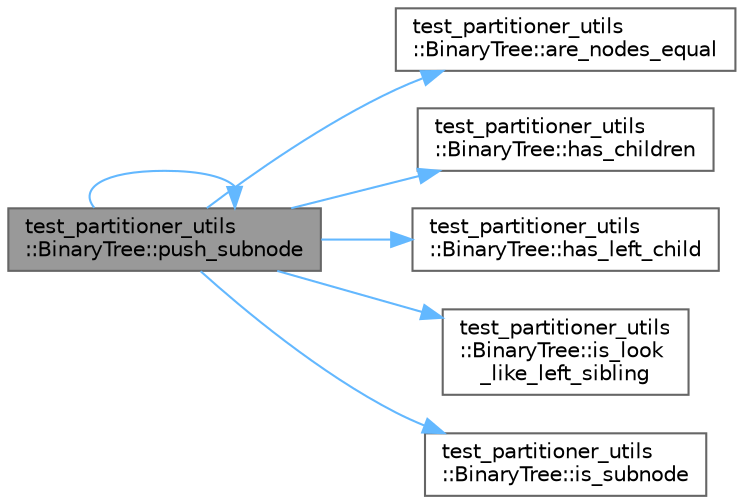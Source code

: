 digraph "test_partitioner_utils::BinaryTree::push_subnode"
{
 // LATEX_PDF_SIZE
  bgcolor="transparent";
  edge [fontname=Helvetica,fontsize=10,labelfontname=Helvetica,labelfontsize=10];
  node [fontname=Helvetica,fontsize=10,shape=box,height=0.2,width=0.4];
  rankdir="LR";
  Node1 [id="Node000001",label="test_partitioner_utils\l::BinaryTree::push_subnode",height=0.2,width=0.4,color="gray40", fillcolor="grey60", style="filled", fontcolor="black",tooltip=" "];
  Node1 -> Node2 [id="edge1_Node000001_Node000002",color="steelblue1",style="solid",tooltip=" "];
  Node2 [id="Node000002",label="test_partitioner_utils\l::BinaryTree::are_nodes_equal",height=0.2,width=0.4,color="grey40", fillcolor="white", style="filled",URL="$classtest__partitioner__utils_1_1_binary_tree.html#a5c5f4854dfd16813d356de5ddac259e2",tooltip=" "];
  Node1 -> Node3 [id="edge2_Node000001_Node000003",color="steelblue1",style="solid",tooltip=" "];
  Node3 [id="Node000003",label="test_partitioner_utils\l::BinaryTree::has_children",height=0.2,width=0.4,color="grey40", fillcolor="white", style="filled",URL="$classtest__partitioner__utils_1_1_binary_tree.html#a49248aa530de6df5131d76fee7e0dd6b",tooltip=" "];
  Node1 -> Node4 [id="edge3_Node000001_Node000004",color="steelblue1",style="solid",tooltip=" "];
  Node4 [id="Node000004",label="test_partitioner_utils\l::BinaryTree::has_left_child",height=0.2,width=0.4,color="grey40", fillcolor="white", style="filled",URL="$classtest__partitioner__utils_1_1_binary_tree.html#a0e8c2f6564d7235b4dbab51e2ad3331a",tooltip=" "];
  Node1 -> Node5 [id="edge4_Node000001_Node000005",color="steelblue1",style="solid",tooltip=" "];
  Node5 [id="Node000005",label="test_partitioner_utils\l::BinaryTree::is_look\l_like_left_sibling",height=0.2,width=0.4,color="grey40", fillcolor="white", style="filled",URL="$classtest__partitioner__utils_1_1_binary_tree.html#afe4f874502acf521c69f42aff566e1fd",tooltip=" "];
  Node1 -> Node6 [id="edge5_Node000001_Node000006",color="steelblue1",style="solid",tooltip=" "];
  Node6 [id="Node000006",label="test_partitioner_utils\l::BinaryTree::is_subnode",height=0.2,width=0.4,color="grey40", fillcolor="white", style="filled",URL="$classtest__partitioner__utils_1_1_binary_tree.html#a82a0fb092f8ec54919dc9208a8cbf639",tooltip=" "];
  Node1 -> Node1 [id="edge6_Node000001_Node000001",color="steelblue1",style="solid",tooltip=" "];
}

